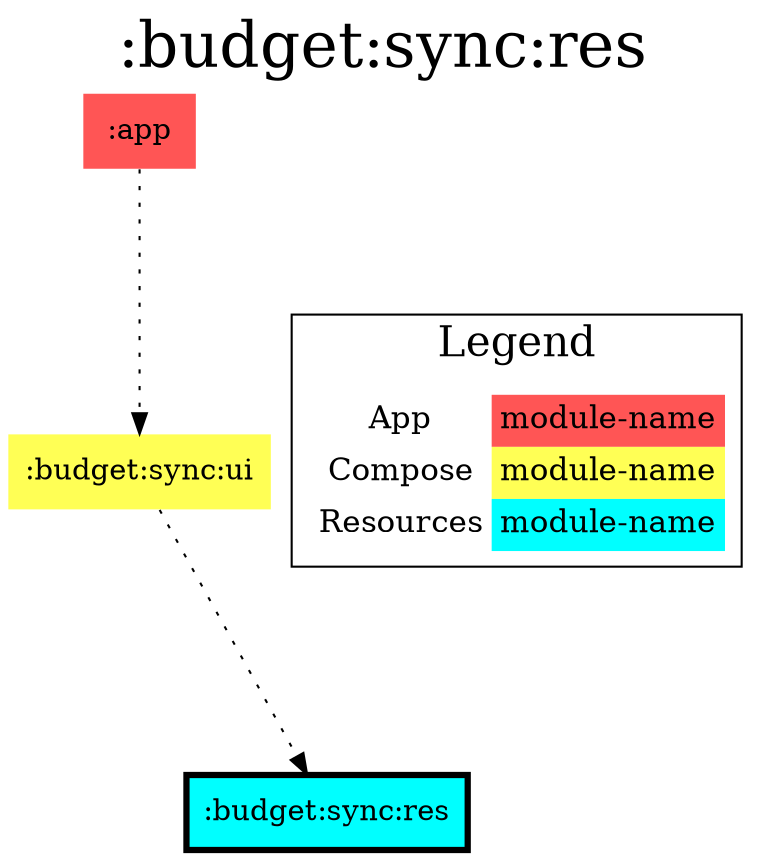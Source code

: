 digraph {
edge ["dir"="forward"]
graph ["dpi"="100","label"=":budget:sync:res","labelloc"="t","fontsize"="30","ranksep"="1.5","rankdir"="TB"]
node ["style"="filled"]
":app" ["fillcolor"="#FF5555","shape"="none"]
":budget:sync:res" ["fillcolor"="#00FFFF","color"="black","penwidth"="3","shape"="box"]
":budget:sync:ui" ["fillcolor"="#FFFF55","shape"="none"]
{
edge ["dir"="none"]
graph ["rank"="same"]
":budget:sync:res"
}
":app" -> ":budget:sync:ui" ["style"="dotted"]
":budget:sync:ui" -> ":budget:sync:res" ["style"="dotted"]
subgraph "cluster_legend" {
edge ["dir"="none"]
graph ["label"="Legend","fontsize"="20"]
"Legend" ["style"="filled","fillcolor"="#FFFFFF","shape"="none","margin"="0","fontsize"="15","label"=<
<TABLE BORDER="0" CELLBORDER="0" CELLSPACING="0" CELLPADDING="4">
<TR><TD>App</TD><TD BGCOLOR="#FF5555">module-name</TD></TR>
<TR><TD>Compose</TD><TD BGCOLOR="#FFFF55">module-name</TD></TR>
<TR><TD>Resources</TD><TD BGCOLOR="#00FFFF">module-name</TD></TR>
</TABLE>
>]
} -> ":budget:sync:res" ["style"="invis"]
}
